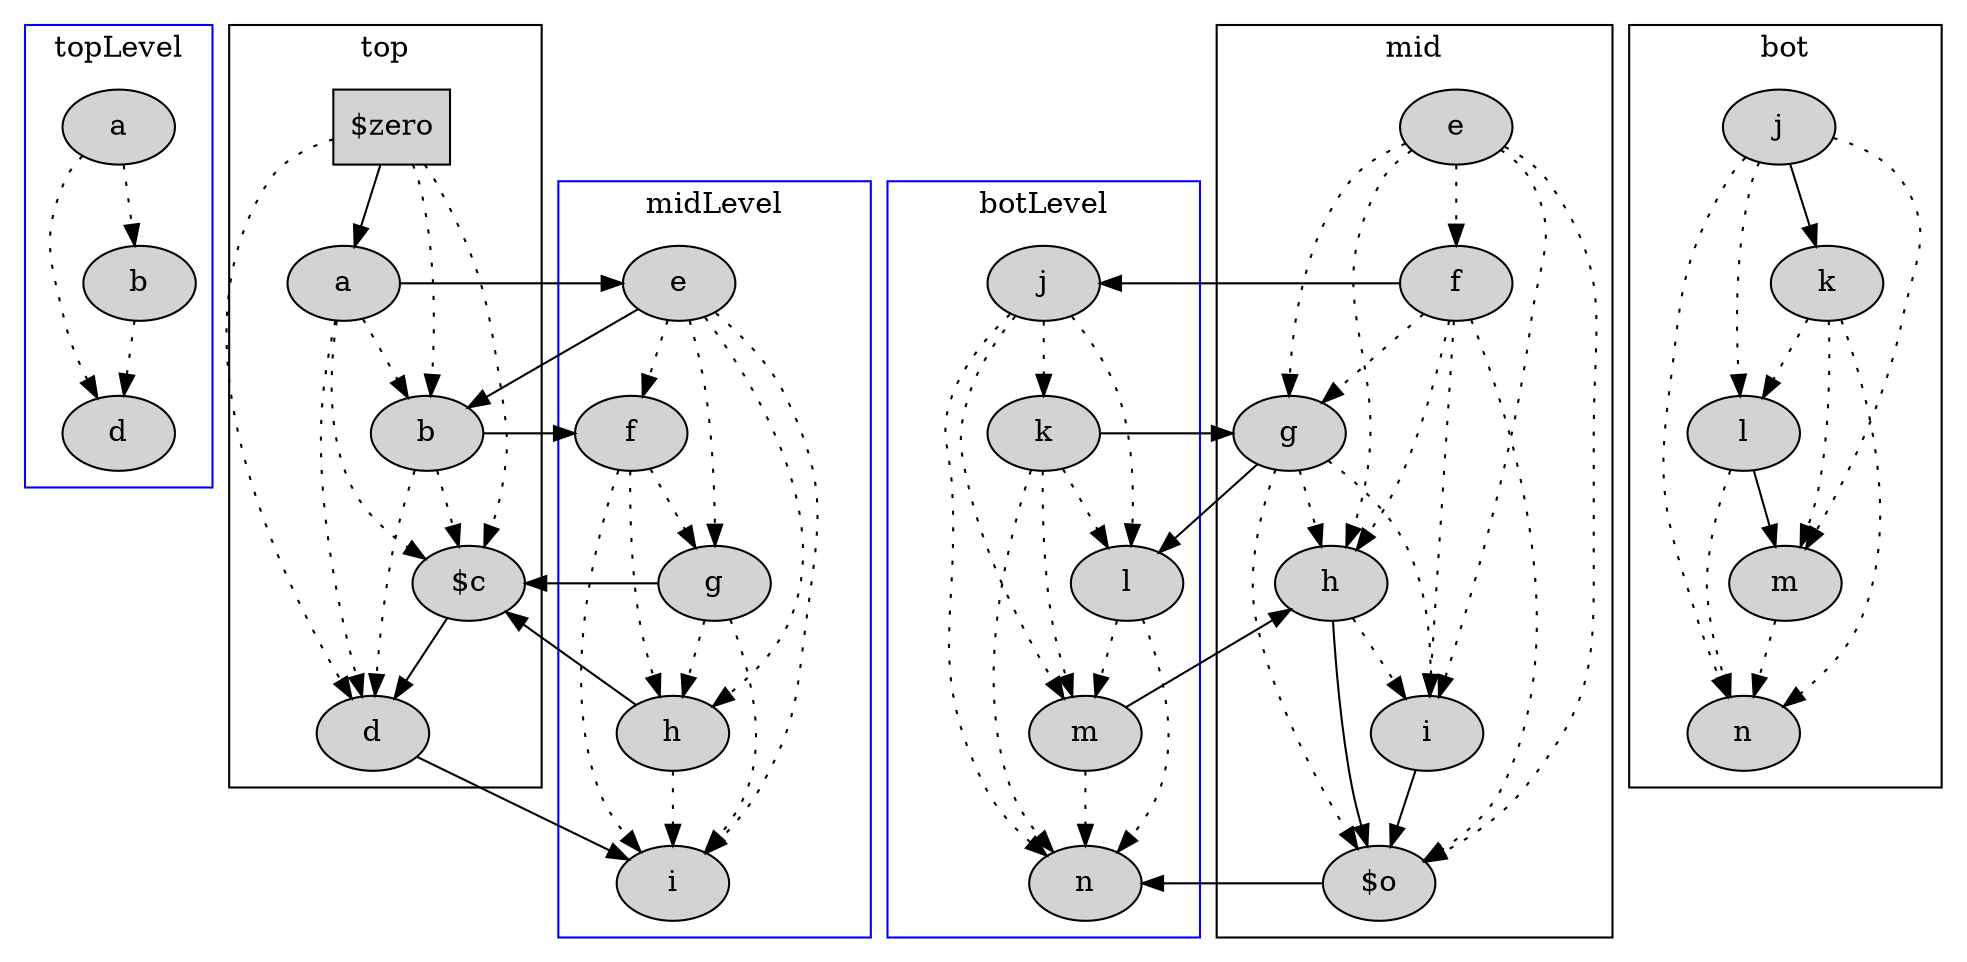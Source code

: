 digraph G{
	subgraph cluster0{
		color=blue;
		node[style=filled];
		label="topLevel";
		topLevel_d[label="d"];
		topLevel_b[label="b"];
		topLevel_a[label="a"];
	}
	subgraph cluster1{
		color=blue;
		node[style=filled];
		label="midLevel";
		midLevel_f[label="f"];
		midLevel_g[label="g"];
		midLevel_e[label="e"];
		midLevel_h[label="h"];
		midLevel_i[label="i"];
	}
	subgraph cluster2{
		color=blue;
		node[style=filled];
		label="botLevel";
		botLevel_n[label="n"];
		botLevel_l[label="l"];
		botLevel_m[label="m"];
		botLevel_j[label="j"];
		botLevel_k[label="k"];
	}
	subgraph cluster3{
		color=black;
		node[style=filled];
		label="top";
		top_d[label="d"];
		top_b[label="b"];
		top_a[label="a"];
		top_c[label="$c"];
		top_zero[label="$zero", shape=box];
	}
	subgraph cluster4{
		color=black;
		node[style=filled];
		label="mid";
		mid_f[label="f"];
		mid_g[label="g"];
		mid_e[label="e"];
		mid_h[label="h"];
		mid_i[label="i"];
		mid_o[label="$o"];
	}
	subgraph cluster5{
		color=black;
		node[style=filled];
		label="bot";
		bot_n[label="n"];
		bot_l[label="l"];
		bot_m[label="m"];
		bot_j[label="j"];
		bot_k[label="k"];
	}
	top_b -> top_c[style=dotted];
	top_b -> midLevel_f;
	top_b -> top_d[style=dotted];
	bot_k -> bot_n[style=dotted];
	bot_k -> bot_m[style=dotted];
	bot_k -> bot_l[style=dotted];
	midLevel_g -> top_c;
	midLevel_g -> midLevel_i[style=dotted];
	midLevel_g -> midLevel_h[style=dotted];
	topLevel_b -> topLevel_d[style=dotted];
	mid_f -> mid_h[style=dotted];
	mid_f -> mid_i[style=dotted];
	mid_f -> mid_g[style=dotted];
	mid_f -> botLevel_j;
	mid_f -> mid_o[style=dotted];
	midLevel_h -> top_c;
	midLevel_h -> midLevel_i[style=dotted];
	botLevel_l -> botLevel_m[style=dotted];
	botLevel_l -> botLevel_n[style=dotted];
	mid_h -> mid_i[style=dotted];
	mid_h -> mid_o;
	mid_g -> mid_h[style=dotted];
	mid_g -> mid_i[style=dotted];
	mid_g -> botLevel_l;
	mid_g -> mid_o[style=dotted];
	botLevel_k -> mid_g;
	botLevel_k -> botLevel_m[style=dotted];
	botLevel_k -> botLevel_n[style=dotted];
	botLevel_k -> botLevel_l[style=dotted];
	top_d -> midLevel_i;
	bot_l -> bot_n[style=dotted];
	bot_l -> bot_m;
	midLevel_e -> top_b;
	midLevel_e -> midLevel_f[style=dotted];
	midLevel_e -> midLevel_g[style=dotted];
	midLevel_e -> midLevel_i[style=dotted];
	midLevel_e -> midLevel_h[style=dotted];
	mid_o -> botLevel_n;
	top_c -> top_d;
	topLevel_a -> topLevel_d[style=dotted];
	topLevel_a -> topLevel_b[style=dotted];
	mid_i -> mid_o;
	botLevel_j -> botLevel_k[style=dotted];
	botLevel_j -> botLevel_m[style=dotted];
	botLevel_j -> botLevel_n[style=dotted];
	botLevel_j -> botLevel_l[style=dotted];
	top_a -> top_c[style=dotted];
	top_a -> top_b[style=dotted];
	top_a -> top_d[style=dotted];
	top_a -> midLevel_e;
	midLevel_f -> midLevel_g[style=dotted];
	midLevel_f -> midLevel_i[style=dotted];
	midLevel_f -> midLevel_h[style=dotted];
	bot_m -> bot_n[style=dotted];
	top_zero -> top_c[style=dotted];
	top_zero -> top_b[style=dotted];
	top_zero -> top_a;
	top_zero -> top_d[style=dotted];
	botLevel_m -> mid_h;
	botLevel_m -> botLevel_n[style=dotted];
	bot_j -> bot_k;
	bot_j -> bot_n[style=dotted];
	bot_j -> bot_m[style=dotted];
	bot_j -> bot_l[style=dotted];
	mid_e -> mid_h[style=dotted];
	mid_e -> mid_f[style=dotted];
	mid_e -> mid_i[style=dotted];
	mid_e -> mid_g[style=dotted];
	mid_e -> mid_o[style=dotted];
}